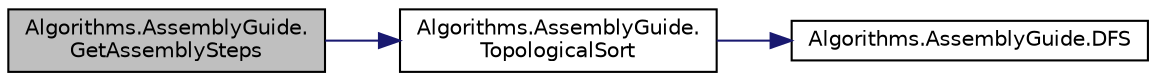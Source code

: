 digraph "Algorithms.AssemblyGuide.GetAssemblySteps"
{
 // INTERACTIVE_SVG=YES
 // LATEX_PDF_SIZE
  edge [fontname="Helvetica",fontsize="10",labelfontname="Helvetica",labelfontsize="10"];
  node [fontname="Helvetica",fontsize="10",shape=record];
  rankdir="LR";
  Node1 [label="Algorithms.AssemblyGuide.\lGetAssemblySteps",height=0.2,width=0.4,color="black", fillcolor="grey75", style="filled", fontcolor="black",tooltip=" "];
  Node1 -> Node2 [color="midnightblue",fontsize="10",style="solid",fontname="Helvetica"];
  Node2 [label="Algorithms.AssemblyGuide.\lTopologicalSort",height=0.2,width=0.4,color="black", fillcolor="white", style="filled",URL="$d9/da5/a00075.html#a827aef535a063a94accad2b4777a9b77",tooltip=" "];
  Node2 -> Node3 [color="midnightblue",fontsize="10",style="solid",fontname="Helvetica"];
  Node3 [label="Algorithms.AssemblyGuide.DFS",height=0.2,width=0.4,color="black", fillcolor="white", style="filled",URL="$d9/da5/a00075.html#a8594d4804bfb0e8f7e44bdc56e86fcfd",tooltip=" "];
}
